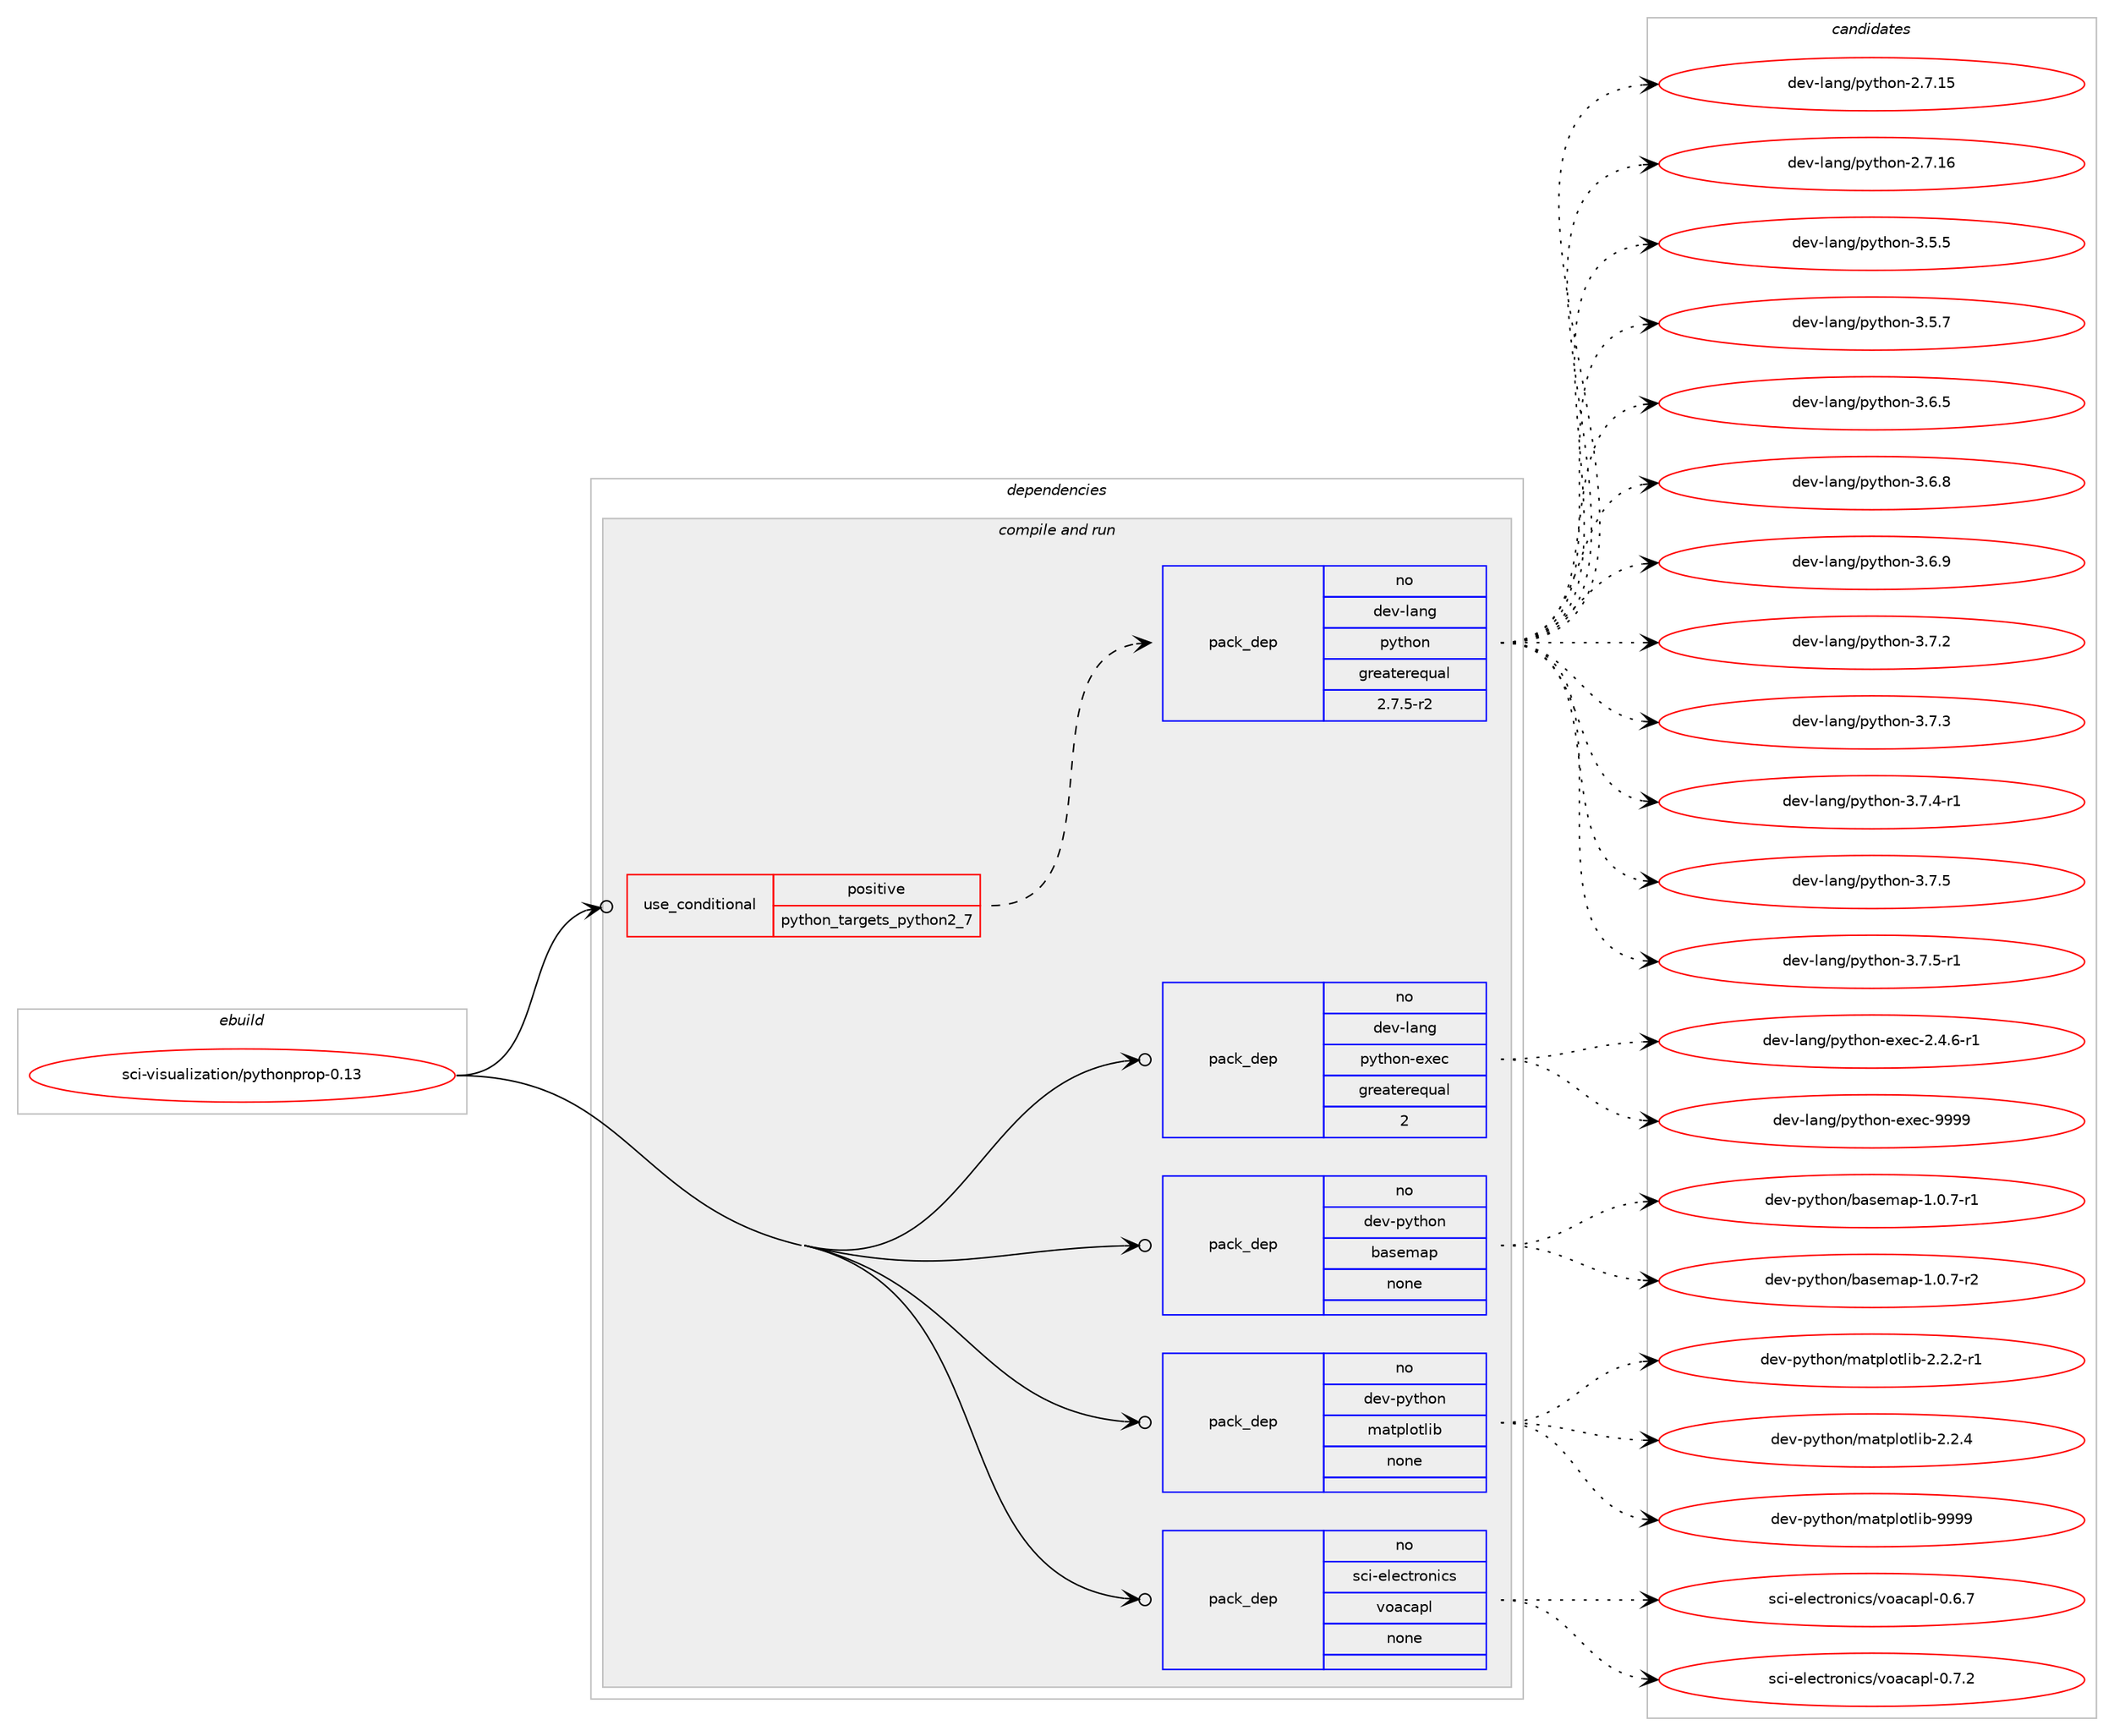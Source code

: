 digraph prolog {

# *************
# Graph options
# *************

newrank=true;
concentrate=true;
compound=true;
graph [rankdir=LR,fontname=Helvetica,fontsize=10,ranksep=1.5];#, ranksep=2.5, nodesep=0.2];
edge  [arrowhead=vee];
node  [fontname=Helvetica,fontsize=10];

# **********
# The ebuild
# **********

subgraph cluster_leftcol {
color=gray;
rank=same;
label=<<i>ebuild</i>>;
id [label="sci-visualization/pythonprop-0.13", color=red, width=4, href="../sci-visualization/pythonprop-0.13.svg"];
}

# ****************
# The dependencies
# ****************

subgraph cluster_midcol {
color=gray;
label=<<i>dependencies</i>>;
subgraph cluster_compile {
fillcolor="#eeeeee";
style=filled;
label=<<i>compile</i>>;
}
subgraph cluster_compileandrun {
fillcolor="#eeeeee";
style=filled;
label=<<i>compile and run</i>>;
subgraph cond210183 {
dependency865441 [label=<<TABLE BORDER="0" CELLBORDER="1" CELLSPACING="0" CELLPADDING="4"><TR><TD ROWSPAN="3" CELLPADDING="10">use_conditional</TD></TR><TR><TD>positive</TD></TR><TR><TD>python_targets_python2_7</TD></TR></TABLE>>, shape=none, color=red];
subgraph pack639963 {
dependency865442 [label=<<TABLE BORDER="0" CELLBORDER="1" CELLSPACING="0" CELLPADDING="4" WIDTH="220"><TR><TD ROWSPAN="6" CELLPADDING="30">pack_dep</TD></TR><TR><TD WIDTH="110">no</TD></TR><TR><TD>dev-lang</TD></TR><TR><TD>python</TD></TR><TR><TD>greaterequal</TD></TR><TR><TD>2.7.5-r2</TD></TR></TABLE>>, shape=none, color=blue];
}
dependency865441:e -> dependency865442:w [weight=20,style="dashed",arrowhead="vee"];
}
id:e -> dependency865441:w [weight=20,style="solid",arrowhead="odotvee"];
subgraph pack639964 {
dependency865443 [label=<<TABLE BORDER="0" CELLBORDER="1" CELLSPACING="0" CELLPADDING="4" WIDTH="220"><TR><TD ROWSPAN="6" CELLPADDING="30">pack_dep</TD></TR><TR><TD WIDTH="110">no</TD></TR><TR><TD>dev-lang</TD></TR><TR><TD>python-exec</TD></TR><TR><TD>greaterequal</TD></TR><TR><TD>2</TD></TR></TABLE>>, shape=none, color=blue];
}
id:e -> dependency865443:w [weight=20,style="solid",arrowhead="odotvee"];
subgraph pack639965 {
dependency865444 [label=<<TABLE BORDER="0" CELLBORDER="1" CELLSPACING="0" CELLPADDING="4" WIDTH="220"><TR><TD ROWSPAN="6" CELLPADDING="30">pack_dep</TD></TR><TR><TD WIDTH="110">no</TD></TR><TR><TD>dev-python</TD></TR><TR><TD>basemap</TD></TR><TR><TD>none</TD></TR><TR><TD></TD></TR></TABLE>>, shape=none, color=blue];
}
id:e -> dependency865444:w [weight=20,style="solid",arrowhead="odotvee"];
subgraph pack639966 {
dependency865445 [label=<<TABLE BORDER="0" CELLBORDER="1" CELLSPACING="0" CELLPADDING="4" WIDTH="220"><TR><TD ROWSPAN="6" CELLPADDING="30">pack_dep</TD></TR><TR><TD WIDTH="110">no</TD></TR><TR><TD>dev-python</TD></TR><TR><TD>matplotlib</TD></TR><TR><TD>none</TD></TR><TR><TD></TD></TR></TABLE>>, shape=none, color=blue];
}
id:e -> dependency865445:w [weight=20,style="solid",arrowhead="odotvee"];
subgraph pack639967 {
dependency865446 [label=<<TABLE BORDER="0" CELLBORDER="1" CELLSPACING="0" CELLPADDING="4" WIDTH="220"><TR><TD ROWSPAN="6" CELLPADDING="30">pack_dep</TD></TR><TR><TD WIDTH="110">no</TD></TR><TR><TD>sci-electronics</TD></TR><TR><TD>voacapl</TD></TR><TR><TD>none</TD></TR><TR><TD></TD></TR></TABLE>>, shape=none, color=blue];
}
id:e -> dependency865446:w [weight=20,style="solid",arrowhead="odotvee"];
}
subgraph cluster_run {
fillcolor="#eeeeee";
style=filled;
label=<<i>run</i>>;
}
}

# **************
# The candidates
# **************

subgraph cluster_choices {
rank=same;
color=gray;
label=<<i>candidates</i>>;

subgraph choice639963 {
color=black;
nodesep=1;
choice10010111845108971101034711212111610411111045504655464953 [label="dev-lang/python-2.7.15", color=red, width=4,href="../dev-lang/python-2.7.15.svg"];
choice10010111845108971101034711212111610411111045504655464954 [label="dev-lang/python-2.7.16", color=red, width=4,href="../dev-lang/python-2.7.16.svg"];
choice100101118451089711010347112121116104111110455146534653 [label="dev-lang/python-3.5.5", color=red, width=4,href="../dev-lang/python-3.5.5.svg"];
choice100101118451089711010347112121116104111110455146534655 [label="dev-lang/python-3.5.7", color=red, width=4,href="../dev-lang/python-3.5.7.svg"];
choice100101118451089711010347112121116104111110455146544653 [label="dev-lang/python-3.6.5", color=red, width=4,href="../dev-lang/python-3.6.5.svg"];
choice100101118451089711010347112121116104111110455146544656 [label="dev-lang/python-3.6.8", color=red, width=4,href="../dev-lang/python-3.6.8.svg"];
choice100101118451089711010347112121116104111110455146544657 [label="dev-lang/python-3.6.9", color=red, width=4,href="../dev-lang/python-3.6.9.svg"];
choice100101118451089711010347112121116104111110455146554650 [label="dev-lang/python-3.7.2", color=red, width=4,href="../dev-lang/python-3.7.2.svg"];
choice100101118451089711010347112121116104111110455146554651 [label="dev-lang/python-3.7.3", color=red, width=4,href="../dev-lang/python-3.7.3.svg"];
choice1001011184510897110103471121211161041111104551465546524511449 [label="dev-lang/python-3.7.4-r1", color=red, width=4,href="../dev-lang/python-3.7.4-r1.svg"];
choice100101118451089711010347112121116104111110455146554653 [label="dev-lang/python-3.7.5", color=red, width=4,href="../dev-lang/python-3.7.5.svg"];
choice1001011184510897110103471121211161041111104551465546534511449 [label="dev-lang/python-3.7.5-r1", color=red, width=4,href="../dev-lang/python-3.7.5-r1.svg"];
dependency865442:e -> choice10010111845108971101034711212111610411111045504655464953:w [style=dotted,weight="100"];
dependency865442:e -> choice10010111845108971101034711212111610411111045504655464954:w [style=dotted,weight="100"];
dependency865442:e -> choice100101118451089711010347112121116104111110455146534653:w [style=dotted,weight="100"];
dependency865442:e -> choice100101118451089711010347112121116104111110455146534655:w [style=dotted,weight="100"];
dependency865442:e -> choice100101118451089711010347112121116104111110455146544653:w [style=dotted,weight="100"];
dependency865442:e -> choice100101118451089711010347112121116104111110455146544656:w [style=dotted,weight="100"];
dependency865442:e -> choice100101118451089711010347112121116104111110455146544657:w [style=dotted,weight="100"];
dependency865442:e -> choice100101118451089711010347112121116104111110455146554650:w [style=dotted,weight="100"];
dependency865442:e -> choice100101118451089711010347112121116104111110455146554651:w [style=dotted,weight="100"];
dependency865442:e -> choice1001011184510897110103471121211161041111104551465546524511449:w [style=dotted,weight="100"];
dependency865442:e -> choice100101118451089711010347112121116104111110455146554653:w [style=dotted,weight="100"];
dependency865442:e -> choice1001011184510897110103471121211161041111104551465546534511449:w [style=dotted,weight="100"];
}
subgraph choice639964 {
color=black;
nodesep=1;
choice10010111845108971101034711212111610411111045101120101994550465246544511449 [label="dev-lang/python-exec-2.4.6-r1", color=red, width=4,href="../dev-lang/python-exec-2.4.6-r1.svg"];
choice10010111845108971101034711212111610411111045101120101994557575757 [label="dev-lang/python-exec-9999", color=red, width=4,href="../dev-lang/python-exec-9999.svg"];
dependency865443:e -> choice10010111845108971101034711212111610411111045101120101994550465246544511449:w [style=dotted,weight="100"];
dependency865443:e -> choice10010111845108971101034711212111610411111045101120101994557575757:w [style=dotted,weight="100"];
}
subgraph choice639965 {
color=black;
nodesep=1;
choice10010111845112121116104111110479897115101109971124549464846554511449 [label="dev-python/basemap-1.0.7-r1", color=red, width=4,href="../dev-python/basemap-1.0.7-r1.svg"];
choice10010111845112121116104111110479897115101109971124549464846554511450 [label="dev-python/basemap-1.0.7-r2", color=red, width=4,href="../dev-python/basemap-1.0.7-r2.svg"];
dependency865444:e -> choice10010111845112121116104111110479897115101109971124549464846554511449:w [style=dotted,weight="100"];
dependency865444:e -> choice10010111845112121116104111110479897115101109971124549464846554511450:w [style=dotted,weight="100"];
}
subgraph choice639966 {
color=black;
nodesep=1;
choice100101118451121211161041111104710997116112108111116108105984550465046504511449 [label="dev-python/matplotlib-2.2.2-r1", color=red, width=4,href="../dev-python/matplotlib-2.2.2-r1.svg"];
choice10010111845112121116104111110471099711611210811111610810598455046504652 [label="dev-python/matplotlib-2.2.4", color=red, width=4,href="../dev-python/matplotlib-2.2.4.svg"];
choice100101118451121211161041111104710997116112108111116108105984557575757 [label="dev-python/matplotlib-9999", color=red, width=4,href="../dev-python/matplotlib-9999.svg"];
dependency865445:e -> choice100101118451121211161041111104710997116112108111116108105984550465046504511449:w [style=dotted,weight="100"];
dependency865445:e -> choice10010111845112121116104111110471099711611210811111610810598455046504652:w [style=dotted,weight="100"];
dependency865445:e -> choice100101118451121211161041111104710997116112108111116108105984557575757:w [style=dotted,weight="100"];
}
subgraph choice639967 {
color=black;
nodesep=1;
choice1159910545101108101991161141111101059911547118111979997112108454846544655 [label="sci-electronics/voacapl-0.6.7", color=red, width=4,href="../sci-electronics/voacapl-0.6.7.svg"];
choice1159910545101108101991161141111101059911547118111979997112108454846554650 [label="sci-electronics/voacapl-0.7.2", color=red, width=4,href="../sci-electronics/voacapl-0.7.2.svg"];
dependency865446:e -> choice1159910545101108101991161141111101059911547118111979997112108454846544655:w [style=dotted,weight="100"];
dependency865446:e -> choice1159910545101108101991161141111101059911547118111979997112108454846554650:w [style=dotted,weight="100"];
}
}

}
